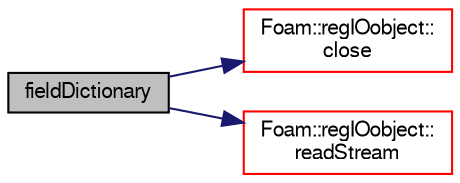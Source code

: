 digraph "fieldDictionary"
{
  bgcolor="transparent";
  edge [fontname="FreeSans",fontsize="10",labelfontname="FreeSans",labelfontsize="10"];
  node [fontname="FreeSans",fontsize="10",shape=record];
  rankdir="LR";
  Node0 [label="fieldDictionary",height=0.2,width=0.4,color="black", fillcolor="grey75", style="filled", fontcolor="black"];
  Node0 -> Node1 [color="midnightblue",fontsize="10",style="solid",fontname="FreeSans"];
  Node1 [label="Foam::regIOobject::\lclose",height=0.2,width=0.4,color="red",URL="$a26334.html#a5ae591df94fc66ccb85cbb6565368bca",tooltip="Close Istream. "];
  Node0 -> Node17 [color="midnightblue",fontsize="10",style="solid",fontname="FreeSans"];
  Node17 [label="Foam::regIOobject::\lreadStream",height=0.2,width=0.4,color="red",URL="$a26334.html#a1cab0be4cd0a737bfcdd4e43a032d3fd",tooltip="Return Istream and check object type against that given. "];
}
